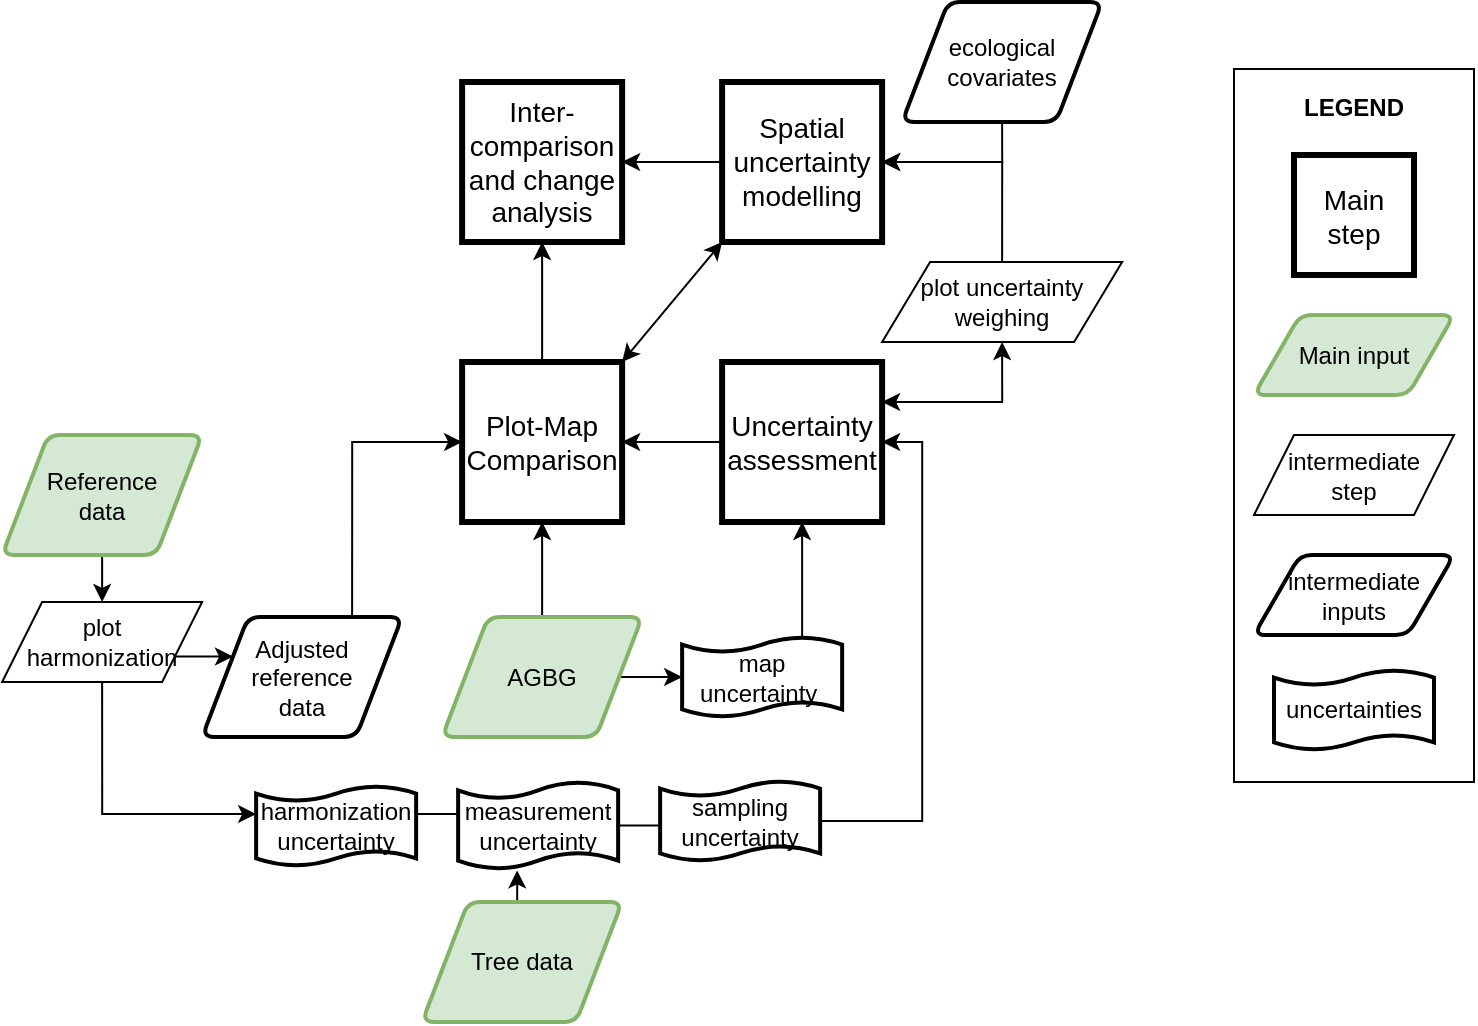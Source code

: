 <mxfile version="12.9.14" type="github">
  <diagram id="p8VwJA1MWE8HJcfDLHrL" name="Page-1">
    <mxGraphModel dx="1038" dy="568" grid="1" gridSize="10" guides="1" tooltips="1" connect="1" arrows="1" fold="1" page="1" pageScale="1" pageWidth="850" pageHeight="1100" math="0" shadow="0">
      <root>
        <mxCell id="0" />
        <mxCell id="1" parent="0" />
        <mxCell id="EsK9ZVm6cmUUKiUWDDTY-50" style="edgeStyle=orthogonalEdgeStyle;rounded=0;orthogonalLoop=1;jettySize=auto;html=1;exitX=1;exitY=0.5;exitDx=0;exitDy=0;entryX=0;entryY=0.5;entryDx=0;entryDy=0;entryPerimeter=0;startArrow=none;startFill=0;" parent="1" source="tw_gB67iHPElR90Ke5bC-48" target="EsK9ZVm6cmUUKiUWDDTY-49" edge="1">
          <mxGeometry relative="1" as="geometry" />
        </mxCell>
        <mxCell id="EsK9ZVm6cmUUKiUWDDTY-60" style="edgeStyle=orthogonalEdgeStyle;rounded=0;orthogonalLoop=1;jettySize=auto;html=1;exitX=0.5;exitY=0;exitDx=0;exitDy=0;entryX=0.5;entryY=1;entryDx=0;entryDy=0;startArrow=none;startFill=0;" parent="1" source="tw_gB67iHPElR90Ke5bC-48" target="EsK9ZVm6cmUUKiUWDDTY-21" edge="1">
          <mxGeometry relative="1" as="geometry" />
        </mxCell>
        <mxCell id="tw_gB67iHPElR90Ke5bC-48" value="AGBG" style="shape=parallelogram;html=1;strokeWidth=2;perimeter=parallelogramPerimeter;whiteSpace=wrap;rounded=1;arcSize=12;size=0.23;fillColor=#d5e8d4;strokeColor=#82b366;" parent="1" vertex="1">
          <mxGeometry x="294.06" y="327.5" width="100" height="60" as="geometry" />
        </mxCell>
        <mxCell id="EsK9ZVm6cmUUKiUWDDTY-88" style="edgeStyle=orthogonalEdgeStyle;rounded=0;orthogonalLoop=1;jettySize=auto;html=1;exitX=0.5;exitY=1;exitDx=0;exitDy=0;entryX=0.5;entryY=0;entryDx=0;entryDy=0;startArrow=none;startFill=0;endArrow=classic;endFill=1;" parent="1" source="tw_gB67iHPElR90Ke5bC-50" target="EsK9ZVm6cmUUKiUWDDTY-31" edge="1">
          <mxGeometry relative="1" as="geometry" />
        </mxCell>
        <mxCell id="tw_gB67iHPElR90Ke5bC-50" value="Reference &lt;br&gt;data" style="shape=parallelogram;html=1;strokeWidth=2;perimeter=parallelogramPerimeter;whiteSpace=wrap;rounded=1;arcSize=12;size=0.23;fillColor=#d5e8d4;strokeColor=#82b366;" parent="1" vertex="1">
          <mxGeometry x="74.06" y="236.5" width="100" height="60" as="geometry" />
        </mxCell>
        <mxCell id="EsK9ZVm6cmUUKiUWDDTY-3" style="edgeStyle=orthogonalEdgeStyle;rounded=0;orthogonalLoop=1;jettySize=auto;html=1;exitX=1;exitY=0.5;exitDx=0;exitDy=0;exitPerimeter=0;entryX=0;entryY=0.5;entryDx=0;entryDy=0;entryPerimeter=0;startArrow=classic;startFill=1;" parent="1" edge="1">
          <mxGeometry relative="1" as="geometry">
            <mxPoint x="419" y="300" as="sourcePoint" />
          </mxGeometry>
        </mxCell>
        <mxCell id="EsK9ZVm6cmUUKiUWDDTY-17" style="edgeStyle=orthogonalEdgeStyle;rounded=0;orthogonalLoop=1;jettySize=auto;html=1;exitX=0.5;exitY=0;exitDx=0;exitDy=0;exitPerimeter=0;entryX=0.5;entryY=1;entryDx=0;entryDy=0;entryPerimeter=0;startArrow=none;startFill=0;" parent="1" edge="1">
          <mxGeometry relative="1" as="geometry">
            <mxPoint x="369" y="200" as="targetPoint" />
          </mxGeometry>
        </mxCell>
        <mxCell id="JUhJDWmY_uxr8c6bZlaP-5" style="edgeStyle=orthogonalEdgeStyle;rounded=0;orthogonalLoop=1;jettySize=auto;html=1;exitX=0.5;exitY=0;exitDx=0;exitDy=0;entryX=0.369;entryY=1.016;entryDx=0;entryDy=0;entryPerimeter=0;startArrow=none;startFill=0;" parent="1" source="EsK9ZVm6cmUUKiUWDDTY-1" target="EsK9ZVm6cmUUKiUWDDTY-45" edge="1">
          <mxGeometry relative="1" as="geometry" />
        </mxCell>
        <mxCell id="EsK9ZVm6cmUUKiUWDDTY-1" value="Tree data" style="shape=parallelogram;html=1;strokeWidth=2;perimeter=parallelogramPerimeter;whiteSpace=wrap;rounded=1;arcSize=12;size=0.23;fillColor=#d5e8d4;strokeColor=#82b366;" parent="1" vertex="1">
          <mxGeometry x="284.06" y="470" width="100" height="60" as="geometry" />
        </mxCell>
        <mxCell id="EsK9ZVm6cmUUKiUWDDTY-25" style="edgeStyle=orthogonalEdgeStyle;rounded=0;orthogonalLoop=1;jettySize=auto;html=1;exitX=0;exitY=0.5;exitDx=0;exitDy=0;entryX=1;entryY=0.5;entryDx=0;entryDy=0;startArrow=none;startFill=0;" parent="1" source="EsK9ZVm6cmUUKiUWDDTY-18" target="EsK9ZVm6cmUUKiUWDDTY-19" edge="1">
          <mxGeometry relative="1" as="geometry" />
        </mxCell>
        <mxCell id="EsK9ZVm6cmUUKiUWDDTY-18" value="&lt;span style=&quot;white-space: normal&quot;&gt;&lt;font style=&quot;font-size: 14px&quot;&gt;Spatial uncertainty modelling&lt;/font&gt;&lt;/span&gt;" style="whiteSpace=wrap;html=1;aspect=fixed;strokeWidth=3;" parent="1" vertex="1">
          <mxGeometry x="434.06" y="60" width="80" height="80" as="geometry" />
        </mxCell>
        <mxCell id="EsK9ZVm6cmUUKiUWDDTY-19" value="&lt;font style=&quot;font-size: 14px&quot;&gt;Inter-comparison and change analysis&lt;/font&gt;" style="whiteSpace=wrap;html=1;aspect=fixed;strokeWidth=3;" parent="1" vertex="1">
          <mxGeometry x="304.06" y="60" width="80" height="80" as="geometry" />
        </mxCell>
        <mxCell id="EsK9ZVm6cmUUKiUWDDTY-73" style="edgeStyle=orthogonalEdgeStyle;rounded=0;orthogonalLoop=1;jettySize=auto;html=1;exitX=1;exitY=0.25;exitDx=0;exitDy=0;entryX=0.5;entryY=1;entryDx=0;entryDy=0;startArrow=classic;startFill=1;endArrow=classic;endFill=1;" parent="1" source="EsK9ZVm6cmUUKiUWDDTY-20" target="EsK9ZVm6cmUUKiUWDDTY-69" edge="1">
          <mxGeometry relative="1" as="geometry" />
        </mxCell>
        <mxCell id="eo2ajJX2r8W9Q4X-0iq3-3" style="edgeStyle=orthogonalEdgeStyle;rounded=0;orthogonalLoop=1;jettySize=auto;html=1;exitX=0;exitY=0.5;exitDx=0;exitDy=0;entryX=1;entryY=0.5;entryDx=0;entryDy=0;" edge="1" parent="1" source="EsK9ZVm6cmUUKiUWDDTY-20" target="EsK9ZVm6cmUUKiUWDDTY-21">
          <mxGeometry relative="1" as="geometry" />
        </mxCell>
        <mxCell id="EsK9ZVm6cmUUKiUWDDTY-20" value="&lt;font style=&quot;font-size: 14px&quot;&gt;Uncertainty assessment&lt;/font&gt;" style="whiteSpace=wrap;html=1;aspect=fixed;strokeWidth=3;" parent="1" vertex="1">
          <mxGeometry x="434.06" y="200" width="80" height="80" as="geometry" />
        </mxCell>
        <mxCell id="eo2ajJX2r8W9Q4X-0iq3-4" style="edgeStyle=orthogonalEdgeStyle;rounded=0;orthogonalLoop=1;jettySize=auto;html=1;exitX=0.5;exitY=0;exitDx=0;exitDy=0;entryX=0.5;entryY=1;entryDx=0;entryDy=0;startArrow=none;startFill=0;" edge="1" parent="1" source="EsK9ZVm6cmUUKiUWDDTY-21" target="EsK9ZVm6cmUUKiUWDDTY-19">
          <mxGeometry relative="1" as="geometry" />
        </mxCell>
        <mxCell id="EsK9ZVm6cmUUKiUWDDTY-21" value="&lt;font style=&quot;font-size: 14px&quot;&gt;Plot-Map&lt;br&gt;Comparison&lt;/font&gt;" style="whiteSpace=wrap;html=1;aspect=fixed;strokeWidth=3;" parent="1" vertex="1">
          <mxGeometry x="304.06" y="200" width="80" height="80" as="geometry" />
        </mxCell>
        <mxCell id="EsK9ZVm6cmUUKiUWDDTY-28" value="" style="endArrow=classic;html=1;entryX=0;entryY=1;entryDx=0;entryDy=0;startArrow=classic;startFill=1;" parent="1" target="EsK9ZVm6cmUUKiUWDDTY-18" edge="1">
          <mxGeometry width="50" height="50" relative="1" as="geometry">
            <mxPoint x="384.06" y="200" as="sourcePoint" />
            <mxPoint x="434.06" y="150" as="targetPoint" />
          </mxGeometry>
        </mxCell>
        <mxCell id="EsK9ZVm6cmUUKiUWDDTY-56" style="edgeStyle=orthogonalEdgeStyle;rounded=0;orthogonalLoop=1;jettySize=auto;html=1;exitX=0.5;exitY=1;exitDx=0;exitDy=0;entryX=0;entryY=0.35;entryDx=0;entryDy=0;entryPerimeter=0;startArrow=none;startFill=0;" parent="1" source="EsK9ZVm6cmUUKiUWDDTY-31" target="EsK9ZVm6cmUUKiUWDDTY-43" edge="1">
          <mxGeometry relative="1" as="geometry" />
        </mxCell>
        <mxCell id="EsK9ZVm6cmUUKiUWDDTY-68" style="edgeStyle=orthogonalEdgeStyle;rounded=0;orthogonalLoop=1;jettySize=auto;html=1;exitX=1;exitY=0.75;exitDx=0;exitDy=0;entryX=0;entryY=0.25;entryDx=0;entryDy=0;startArrow=none;startFill=0;endArrow=classic;endFill=1;" parent="1" source="EsK9ZVm6cmUUKiUWDDTY-31" target="EsK9ZVm6cmUUKiUWDDTY-33" edge="1">
          <mxGeometry relative="1" as="geometry" />
        </mxCell>
        <mxCell id="EsK9ZVm6cmUUKiUWDDTY-31" value="plot harmonization" style="shape=parallelogram;perimeter=parallelogramPerimeter;whiteSpace=wrap;html=1;" parent="1" vertex="1">
          <mxGeometry x="74.06" y="320" width="100" height="40" as="geometry" />
        </mxCell>
        <mxCell id="EsK9ZVm6cmUUKiUWDDTY-59" style="edgeStyle=orthogonalEdgeStyle;rounded=0;orthogonalLoop=1;jettySize=auto;html=1;exitX=0.75;exitY=0;exitDx=0;exitDy=0;entryX=0;entryY=0.5;entryDx=0;entryDy=0;startArrow=none;startFill=0;" parent="1" source="EsK9ZVm6cmUUKiUWDDTY-33" target="EsK9ZVm6cmUUKiUWDDTY-21" edge="1">
          <mxGeometry relative="1" as="geometry" />
        </mxCell>
        <mxCell id="EsK9ZVm6cmUUKiUWDDTY-33" value="Adjusted reference &lt;br&gt;data" style="shape=parallelogram;html=1;strokeWidth=2;perimeter=parallelogramPerimeter;whiteSpace=wrap;rounded=1;arcSize=12;size=0.23;" parent="1" vertex="1">
          <mxGeometry x="174.06" y="327.5" width="100" height="60" as="geometry" />
        </mxCell>
        <mxCell id="EsK9ZVm6cmUUKiUWDDTY-61" style="edgeStyle=orthogonalEdgeStyle;rounded=0;orthogonalLoop=1;jettySize=auto;html=1;exitX=1;exitY=0.35;exitDx=0;exitDy=0;exitPerimeter=0;entryX=0;entryY=0.5;entryDx=0;entryDy=0;entryPerimeter=0;startArrow=none;startFill=0;endArrow=none;endFill=0;" parent="1" source="EsK9ZVm6cmUUKiUWDDTY-43" target="EsK9ZVm6cmUUKiUWDDTY-45" edge="1">
          <mxGeometry relative="1" as="geometry" />
        </mxCell>
        <mxCell id="EsK9ZVm6cmUUKiUWDDTY-43" value="&lt;span style=&quot;white-space: normal&quot;&gt;harmonization uncertainty&lt;/span&gt;" style="shape=tape;whiteSpace=wrap;html=1;strokeWidth=2;size=0.19" parent="1" vertex="1">
          <mxGeometry x="201.06" y="412" width="80" height="40" as="geometry" />
        </mxCell>
        <mxCell id="EsK9ZVm6cmUUKiUWDDTY-62" style="edgeStyle=orthogonalEdgeStyle;rounded=0;orthogonalLoop=1;jettySize=auto;html=1;exitX=1;exitY=0.5;exitDx=0;exitDy=0;exitPerimeter=0;entryX=0;entryY=0.35;entryDx=0;entryDy=0;entryPerimeter=0;startArrow=none;startFill=0;endArrow=none;endFill=0;" parent="1" source="EsK9ZVm6cmUUKiUWDDTY-45" target="EsK9ZVm6cmUUKiUWDDTY-47" edge="1">
          <mxGeometry relative="1" as="geometry" />
        </mxCell>
        <mxCell id="EsK9ZVm6cmUUKiUWDDTY-45" value="measurement uncertainty" style="shape=tape;whiteSpace=wrap;html=1;strokeWidth=2;size=0.19" parent="1" vertex="1">
          <mxGeometry x="302.06" y="410" width="80" height="43.5" as="geometry" />
        </mxCell>
        <mxCell id="EsK9ZVm6cmUUKiUWDDTY-70" style="edgeStyle=orthogonalEdgeStyle;rounded=0;orthogonalLoop=1;jettySize=auto;html=1;exitX=1;exitY=0.5;exitDx=0;exitDy=0;exitPerimeter=0;entryX=1;entryY=0.5;entryDx=0;entryDy=0;startArrow=none;startFill=0;endArrow=classic;endFill=1;" parent="1" source="EsK9ZVm6cmUUKiUWDDTY-47" target="EsK9ZVm6cmUUKiUWDDTY-20" edge="1">
          <mxGeometry relative="1" as="geometry">
            <mxPoint x="493.06" y="423.5" as="sourcePoint" />
          </mxGeometry>
        </mxCell>
        <mxCell id="EsK9ZVm6cmUUKiUWDDTY-47" value="sampling uncertainty" style="shape=tape;whiteSpace=wrap;html=1;strokeWidth=2;size=0.19" parent="1" vertex="1">
          <mxGeometry x="403.06" y="409.5" width="80" height="40" as="geometry" />
        </mxCell>
        <mxCell id="EsK9ZVm6cmUUKiUWDDTY-55" style="edgeStyle=orthogonalEdgeStyle;rounded=0;orthogonalLoop=1;jettySize=auto;html=1;exitX=0.75;exitY=0;exitDx=0;exitDy=0;exitPerimeter=0;entryX=0.5;entryY=1;entryDx=0;entryDy=0;startArrow=none;startFill=0;" parent="1" source="EsK9ZVm6cmUUKiUWDDTY-49" target="EsK9ZVm6cmUUKiUWDDTY-20" edge="1">
          <mxGeometry relative="1" as="geometry" />
        </mxCell>
        <mxCell id="EsK9ZVm6cmUUKiUWDDTY-49" value="map uncertainty&amp;nbsp;" style="shape=tape;whiteSpace=wrap;html=1;strokeWidth=2;size=0.19" parent="1" vertex="1">
          <mxGeometry x="414.06" y="337.5" width="80" height="40" as="geometry" />
        </mxCell>
        <mxCell id="EsK9ZVm6cmUUKiUWDDTY-74" style="edgeStyle=orthogonalEdgeStyle;rounded=0;orthogonalLoop=1;jettySize=auto;html=1;exitX=0.5;exitY=0;exitDx=0;exitDy=0;entryX=1;entryY=0.5;entryDx=0;entryDy=0;startArrow=none;startFill=0;endArrow=classic;endFill=1;" parent="1" source="EsK9ZVm6cmUUKiUWDDTY-69" target="EsK9ZVm6cmUUKiUWDDTY-18" edge="1">
          <mxGeometry relative="1" as="geometry" />
        </mxCell>
        <mxCell id="EsK9ZVm6cmUUKiUWDDTY-69" value="plot uncertainty weighing" style="shape=parallelogram;perimeter=parallelogramPerimeter;whiteSpace=wrap;html=1;" parent="1" vertex="1">
          <mxGeometry x="514.06" y="150" width="120" height="40" as="geometry" />
        </mxCell>
        <mxCell id="EsK9ZVm6cmUUKiUWDDTY-75" style="edgeStyle=orthogonalEdgeStyle;rounded=0;orthogonalLoop=1;jettySize=auto;html=1;exitX=0.5;exitY=1;exitDx=0;exitDy=0;entryX=1;entryY=0.5;entryDx=0;entryDy=0;startArrow=none;startFill=0;endArrow=classic;endFill=1;" parent="1" source="EsK9ZVm6cmUUKiUWDDTY-71" target="EsK9ZVm6cmUUKiUWDDTY-18" edge="1">
          <mxGeometry relative="1" as="geometry" />
        </mxCell>
        <mxCell id="EsK9ZVm6cmUUKiUWDDTY-71" value="ecological covariates" style="shape=parallelogram;html=1;strokeWidth=2;perimeter=parallelogramPerimeter;whiteSpace=wrap;rounded=1;arcSize=12;size=0.23;" parent="1" vertex="1">
          <mxGeometry x="524.06" y="20" width="100" height="60" as="geometry" />
        </mxCell>
        <mxCell id="EsK9ZVm6cmUUKiUWDDTY-78" value="Main input" style="shape=parallelogram;html=1;strokeWidth=2;perimeter=parallelogramPerimeter;whiteSpace=wrap;rounded=1;arcSize=12;size=0.23;fillColor=#d5e8d4;strokeColor=#82b366;" parent="1" vertex="1">
          <mxGeometry x="700" y="176.5" width="100" height="40" as="geometry" />
        </mxCell>
        <mxCell id="EsK9ZVm6cmUUKiUWDDTY-79" value="intermediate &lt;br&gt;step" style="shape=parallelogram;perimeter=parallelogramPerimeter;whiteSpace=wrap;html=1;" parent="1" vertex="1">
          <mxGeometry x="700" y="236.5" width="100" height="40" as="geometry" />
        </mxCell>
        <mxCell id="EsK9ZVm6cmUUKiUWDDTY-80" value="&lt;span style=&quot;font-size: 14px&quot;&gt;Main step&lt;/span&gt;" style="whiteSpace=wrap;html=1;aspect=fixed;strokeWidth=3;" parent="1" vertex="1">
          <mxGeometry x="720" y="96.5" width="60" height="60" as="geometry" />
        </mxCell>
        <mxCell id="EsK9ZVm6cmUUKiUWDDTY-81" value="uncertainties" style="shape=tape;whiteSpace=wrap;html=1;strokeWidth=2;size=0.19" parent="1" vertex="1">
          <mxGeometry x="710" y="354" width="80" height="40" as="geometry" />
        </mxCell>
        <mxCell id="EsK9ZVm6cmUUKiUWDDTY-82" value="intermediate inputs" style="shape=parallelogram;html=1;strokeWidth=2;perimeter=parallelogramPerimeter;whiteSpace=wrap;rounded=1;arcSize=12;size=0.23;" parent="1" vertex="1">
          <mxGeometry x="700" y="296.5" width="100" height="40" as="geometry" />
        </mxCell>
        <mxCell id="EsK9ZVm6cmUUKiUWDDTY-86" value="&lt;b&gt;LEGEND&lt;/b&gt;" style="text;html=1;strokeColor=none;fillColor=none;align=center;verticalAlign=middle;whiteSpace=wrap;rounded=0;" parent="1" vertex="1">
          <mxGeometry x="730" y="63" width="40" height="20" as="geometry" />
        </mxCell>
        <mxCell id="EsK9ZVm6cmUUKiUWDDTY-87" value="" style="rounded=0;whiteSpace=wrap;html=1;strokeWidth=1;fillColor=none;" parent="1" vertex="1">
          <mxGeometry x="690" y="53.5" width="120" height="356.5" as="geometry" />
        </mxCell>
      </root>
    </mxGraphModel>
  </diagram>
</mxfile>
